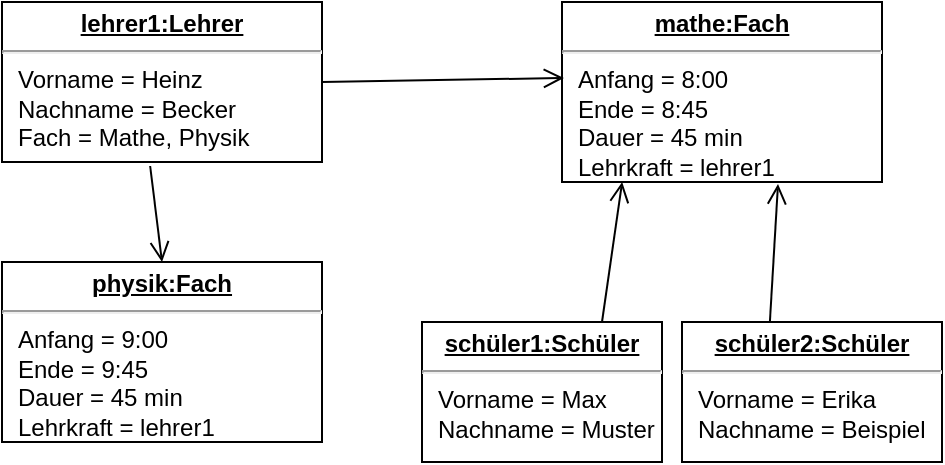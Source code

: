 <mxfile>
    <diagram id="eq0PRt1z5o5Be1UnxTdR" name="Aufgabe_5">
        <mxGraphModel dx="722" dy="745" grid="1" gridSize="10" guides="1" tooltips="1" connect="1" arrows="1" fold="1" page="1" pageScale="1" pageWidth="827" pageHeight="1169" math="0" shadow="0">
            <root>
                <mxCell id="0"/>
                <mxCell id="1" parent="0"/>
                <mxCell id="2" value="&lt;p style=&quot;margin: 0px ; margin-top: 4px ; text-align: center ; text-decoration: underline&quot;&gt;&lt;b&gt;lehrer1:Lehrer&lt;/b&gt;&lt;/p&gt;&lt;hr&gt;&lt;p style=&quot;margin: 0px ; margin-left: 8px&quot;&gt;Vorname = Heinz&lt;br&gt;Nachname = Becker&lt;/p&gt;&lt;p style=&quot;margin: 0px ; margin-left: 8px&quot;&gt;Fach = Mathe, Physik&lt;br&gt;&lt;/p&gt;" style="verticalAlign=top;align=left;overflow=fill;fontSize=12;fontFamily=Helvetica;html=1;" parent="1" vertex="1">
                    <mxGeometry x="30" y="20" width="160" height="80" as="geometry"/>
                </mxCell>
                <mxCell id="3" value="&lt;p style=&quot;margin: 0px ; margin-top: 4px ; text-align: center ; text-decoration: underline&quot;&gt;&lt;b&gt;mathe:Fach&lt;/b&gt;&lt;/p&gt;&lt;hr&gt;&lt;p style=&quot;margin: 0px ; margin-left: 8px&quot;&gt;Anfang = 8:00&lt;/p&gt;&lt;p style=&quot;margin: 0px ; margin-left: 8px&quot;&gt;Ende = 8:45&lt;br&gt;&lt;/p&gt;&lt;p style=&quot;margin: 0px ; margin-left: 8px&quot;&gt;Dauer = 45 min&lt;/p&gt;&lt;p style=&quot;margin: 0px ; margin-left: 8px&quot;&gt;Lehrkraft = lehrer1&lt;br&gt;&lt;/p&gt;" style="verticalAlign=top;align=left;overflow=fill;fontSize=12;fontFamily=Helvetica;html=1;" parent="1" vertex="1">
                    <mxGeometry x="310" y="20" width="160" height="90" as="geometry"/>
                </mxCell>
                <mxCell id="4" value="&lt;p style=&quot;margin: 0px ; margin-top: 4px ; text-align: center ; text-decoration: underline&quot;&gt;&lt;b&gt;schüler1:Schüler&lt;/b&gt;&lt;/p&gt;&lt;hr&gt;&lt;p style=&quot;margin: 0px ; margin-left: 8px&quot;&gt;Vorname = Max&lt;/p&gt;&lt;p style=&quot;margin: 0px ; margin-left: 8px&quot;&gt;Nachname = Muster&lt;br&gt;&lt;/p&gt;&lt;p style=&quot;margin: 0px ; margin-left: 8px&quot;&gt;&lt;br&gt;&lt;/p&gt;" style="verticalAlign=top;align=left;overflow=fill;fontSize=12;fontFamily=Helvetica;html=1;" parent="1" vertex="1">
                    <mxGeometry x="240" y="180" width="120" height="70" as="geometry"/>
                </mxCell>
                <mxCell id="5" value="&lt;p style=&quot;margin: 0px ; margin-top: 4px ; text-align: center ; text-decoration: underline&quot;&gt;&lt;b&gt;schüler2:Schüler&lt;/b&gt;&lt;/p&gt;&lt;hr&gt;&lt;p style=&quot;margin: 0px ; margin-left: 8px&quot;&gt;Vorname = Erika&lt;br&gt;&lt;/p&gt;&lt;p style=&quot;margin: 0px ; margin-left: 8px&quot;&gt;Nachname = Beispiel&lt;br&gt;&lt;/p&gt;&lt;p style=&quot;margin: 0px ; margin-left: 8px&quot;&gt;&lt;br&gt;&lt;/p&gt;" style="verticalAlign=top;align=left;overflow=fill;fontSize=12;fontFamily=Helvetica;html=1;" parent="1" vertex="1">
                    <mxGeometry x="370" y="180" width="130" height="70" as="geometry"/>
                </mxCell>
                <mxCell id="12" value="&lt;p style=&quot;margin: 0px ; margin-top: 4px ; text-align: center ; text-decoration: underline&quot;&gt;&lt;b&gt;physik:Fach&lt;/b&gt;&lt;/p&gt;&lt;hr&gt;&lt;p style=&quot;margin: 0px ; margin-left: 8px&quot;&gt;Anfang = 9:00&lt;br&gt;&lt;/p&gt;&lt;p style=&quot;margin: 0px ; margin-left: 8px&quot;&gt;Ende = 9:45&lt;br&gt;&lt;/p&gt;&lt;p style=&quot;margin: 0px ; margin-left: 8px&quot;&gt;Dauer = 45 min&lt;/p&gt;&lt;p style=&quot;margin: 0px ; margin-left: 8px&quot;&gt;Lehrkraft = lehrer1&lt;br&gt;&lt;/p&gt;" style="verticalAlign=top;align=left;overflow=fill;fontSize=12;fontFamily=Helvetica;html=1;" parent="1" vertex="1">
                    <mxGeometry x="30" y="150" width="160" height="90" as="geometry"/>
                </mxCell>
                <mxCell id="21" value="" style="endArrow=open;startArrow=none;endFill=0;startFill=0;endSize=8;html=1;verticalAlign=bottom;labelBackgroundColor=none;strokeWidth=1;exitX=0.463;exitY=1.025;exitDx=0;exitDy=0;exitPerimeter=0;entryX=0.5;entryY=0;entryDx=0;entryDy=0;" edge="1" parent="1" source="2" target="12">
                    <mxGeometry width="160" relative="1" as="geometry">
                        <mxPoint x="190" y="360" as="sourcePoint"/>
                        <mxPoint x="350" y="360" as="targetPoint"/>
                    </mxGeometry>
                </mxCell>
                <mxCell id="22" value="" style="endArrow=open;startArrow=none;endFill=0;startFill=0;endSize=8;html=1;verticalAlign=bottom;labelBackgroundColor=none;strokeWidth=1;exitX=0.338;exitY=0;exitDx=0;exitDy=0;exitPerimeter=0;entryX=0.675;entryY=1.011;entryDx=0;entryDy=0;entryPerimeter=0;" edge="1" parent="1" source="5" target="3">
                    <mxGeometry width="160" relative="1" as="geometry">
                        <mxPoint x="200" y="370" as="sourcePoint"/>
                        <mxPoint x="414" y="100" as="targetPoint"/>
                    </mxGeometry>
                </mxCell>
                <mxCell id="23" value="" style="endArrow=open;startArrow=none;endFill=0;startFill=0;endSize=8;html=1;verticalAlign=bottom;labelBackgroundColor=none;strokeWidth=1;exitX=0.75;exitY=0;exitDx=0;exitDy=0;entryX=0.188;entryY=1;entryDx=0;entryDy=0;entryPerimeter=0;" edge="1" parent="1" source="4" target="3">
                    <mxGeometry width="160" relative="1" as="geometry">
                        <mxPoint x="210" y="380" as="sourcePoint"/>
                        <mxPoint x="370" y="380" as="targetPoint"/>
                    </mxGeometry>
                </mxCell>
                <mxCell id="24" value="" style="endArrow=open;startArrow=none;endFill=0;startFill=0;endSize=8;html=1;verticalAlign=bottom;labelBackgroundColor=none;strokeWidth=1;exitX=1;exitY=0.5;exitDx=0;exitDy=0;entryX=0.006;entryY=0.422;entryDx=0;entryDy=0;entryPerimeter=0;" edge="1" parent="1" source="2" target="3">
                    <mxGeometry width="160" relative="1" as="geometry">
                        <mxPoint x="220" y="390" as="sourcePoint"/>
                        <mxPoint x="380" y="390" as="targetPoint"/>
                    </mxGeometry>
                </mxCell>
            </root>
        </mxGraphModel>
    </diagram>
</mxfile>